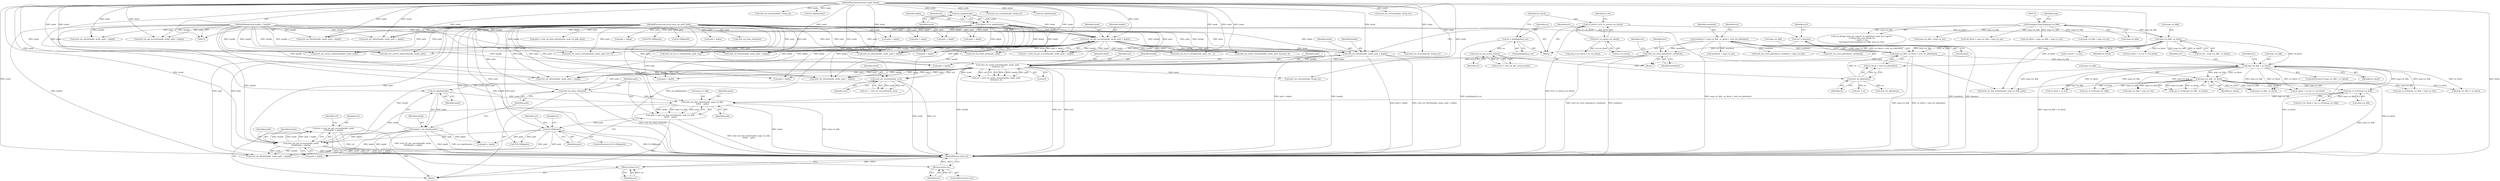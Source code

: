 digraph "1_linux_667eff35a1f56fa74ce98a0c7c29a40adc1ba4e3@integer" {
"1000550" [label="(Call,err = ext4_ext_get_access(handle, inode,\n\t\t\t\t\t\t\t\tpath + depth))"];
"1000552" [label="(Call,ext4_ext_get_access(handle, inode,\n\t\t\t\t\t\t\t\tpath + depth))"];
"1000459" [label="(Call,ext4_ext_insert_extent(handle, inode, path,\n\t\t\t\t\t\t\tex3, 0))"];
"1000430" [label="(Call,ext4_ext_dirty(handle, inode, path + depth))"];
"1000296" [label="(Call,ext4_ext_get_access(handle, inode, path + depth))"];
"1000132" [label="(MethodParameterIn,handle_t *handle)"];
"1000221" [label="(Call,ext_depth(inode))"];
"1000133" [label="(MethodParameterIn,struct inode *inode)"];
"1000135" [label="(MethodParameterIn,struct ext4_ext_path *path)"];
"1000219" [label="(Call,depth = ext_depth(inode))"];
"1000448" [label="(Call,ext4_ext_store_pblock(ex3, newblock))"];
"1000436" [label="(Call,ex3 = &newex)"];
"1000256" [label="(Call,newblock = map->m_lblk - ee_block + ext4_ext_pblock(ex))"];
"1000258" [label="(Call,map->m_lblk - ee_block + ext4_ext_pblock(ex))"];
"1000251" [label="(Call,map->m_lblk - ee_block)"];
"1000173" [label="(Call,(unsigned long long)map->m_lblk)"];
"1000237" [label="(Call,ee_block = le32_to_cpu(ex->ee_block))"];
"1000239" [label="(Call,le32_to_cpu(ex->ee_block))"];
"1000264" [label="(Call,ext4_ext_pblock(ex))"];
"1000245" [label="(Call,ext4_ext_get_actual_len(ex))"];
"1000230" [label="(Call,ex = path[depth].p_ext)"];
"1000527" [label="(Call,ext4_ext_find_extent(inode, map->m_lblk,\n\t\t\t\t\t\t\t    path))"];
"1000521" [label="(Call,ext_depth(inode))"];
"1000513" [label="(Call,ext4_ext_zeroout(inode, ex3))"];
"1000444" [label="(Call,cpu_to_le32(map->m_lblk))"];
"1000365" [label="(Call,map->m_lblk - ee_block)"];
"1000351" [label="(Call,map->m_lblk > ee_block)"];
"1000523" [label="(Call,ext4_ext_drop_refs(path))"];
"1000534" [label="(Call,IS_ERR(path))"];
"1000525" [label="(Call,path = ext4_ext_find_extent(inode, map->m_lblk,\n\t\t\t\t\t\t\t    path))"];
"1000519" [label="(Call,depth = ext_depth(inode))"];
"1000560" [label="(Return,return err;)"];
"1000570" [label="(Return,return err;)"];
"1000611" [label="(Call,ext4_ext_insert_extent(handle, inode, path, ex3, 0))"];
"1000538" [label="(Identifier,err)"];
"1000656" [label="(Call,path + depth)"];
"1000473" [label="(Call,ext4_ext_zeroout(inode, &orig_ex))"];
"1000222" [label="(Identifier,inode)"];
"1000691" [label="(Call,path = ext4_ext_find_extent(inode, map->m_lblk, path))"];
"1000461" [label="(Identifier,inode)"];
"1000240" [label="(Call,ex->ee_block)"];
"1000364" [label="(Call,cpu_to_le16(map->m_lblk - ee_block))"];
"1000544" [label="(Identifier,ex)"];
"1000266" [label="(Call,ex2 = ex)"];
"1000532" [label="(Identifier,path)"];
"1000262" [label="(Call,ee_block + ext4_ext_pblock(ex))"];
"1000693" [label="(Call,ext4_ext_find_extent(inode, map->m_lblk, path))"];
"1000219" [label="(Call,depth = ext_depth(inode))"];
"1000519" [label="(Call,depth = ext_depth(inode))"];
"1000285" [label="(Call,ext4_ext_pblock(ex))"];
"1000369" [label="(Identifier,ee_block)"];
"1000561" [label="(Identifier,err)"];
"1000813" [label="(Call,map->m_lblk - ee_block)"];
"1000535" [label="(Identifier,path)"];
"1000445" [label="(Call,map->m_lblk)"];
"1000257" [label="(Identifier,newblock)"];
"1000231" [label="(Identifier,ex)"];
"1000520" [label="(Identifier,depth)"];
"1000432" [label="(Identifier,inode)"];
"1000681" [label="(Call,ee_block + ee_len <= eof_block)"];
"1000133" [label="(MethodParameterIn,struct inode *inode)"];
"1000793" [label="(Call,path + depth)"];
"1000564" [label="(Call,ext4_ext_dirty(handle, inode, path + depth))"];
"1000440" [label="(Call,ex3->ee_block = cpu_to_le32(map->m_lblk))"];
"1000529" [label="(Call,map->m_lblk)"];
"1000865" [label="(Call,ext4_ext_correct_indexes(handle, inode, path))"];
"1000513" [label="(Call,ext4_ext_zeroout(inode, ex3))"];
"1000350" [label="(ControlStructure,if (map->m_lblk > ee_block))"];
"1000539" [label="(Call,PTR_ERR(path))"];
"1000560" [label="(Return,return err;)"];
"1000290" [label="(Call,ee_block + ee_len)"];
"1000256" [label="(Call,newblock = map->m_lblk - ee_block + ext4_ext_pblock(ex))"];
"1000407" [label="(Block,)"];
"1000592" [label="(Call,newblock + map->m_len)"];
"1000230" [label="(Call,ex = path[depth].p_ext)"];
"1000431" [label="(Identifier,handle)"];
"1000232" [label="(Call,path[depth].p_ext)"];
"1000514" [label="(Identifier,inode)"];
"1000521" [label="(Call,ext_depth(inode))"];
"1000352" [label="(Call,map->m_lblk)"];
"1000132" [label="(MethodParameterIn,handle_t *handle)"];
"1000559" [label="(Identifier,err)"];
"1000764" [label="(Call,ext4_ext_zeroout(inode, &orig_ex))"];
"1000667" [label="(Call,ext_depth(inode))"];
"1000355" [label="(Identifier,ee_block)"];
"1000905" [label="(Call,path + depth)"];
"1000258" [label="(Call,map->m_lblk - ee_block + ext4_ext_pblock(ex))"];
"1000448" [label="(Call,ext4_ext_store_pblock(ex3, newblock))"];
"1000582" [label="(Call,cpu_to_le32(map->m_lblk + map->m_len))"];
"1000457" [label="(Call,err = ext4_ext_insert_extent(handle, inode, path,\n\t\t\t\t\t\t\tex3, 0))"];
"1000269" [label="(Call,orig_ex.ee_block = ex->ee_block)"];
"1000534" [label="(Call,IS_ERR(path))"];
"1000239" [label="(Call,le32_to_cpu(ex->ee_block))"];
"1000590" [label="(Call,ext4_ext_store_pblock(ex3, newblock + map->m_len))"];
"1000526" [label="(Identifier,path)"];
"1000255" [label="(Identifier,ee_block)"];
"1000459" [label="(Call,ext4_ext_insert_extent(handle, inode, path,\n\t\t\t\t\t\t\tex3, 0))"];
"1000790" [label="(Call,ext4_ext_dirty(handle, inode, path + depth))"];
"1000450" [label="(Identifier,newblock)"];
"1000246" [label="(Identifier,ex)"];
"1000755" [label="(Call,map->m_lblk != ee_block)"];
"1000316" [label="(Call,ext4_ext_zeroout(inode, &orig_ex))"];
"1000289" [label="(Call,ee_block + ee_len <= eof_block)"];
"1000249" [label="(Call,ee_len - (map->m_lblk - ee_block))"];
"1000555" [label="(Call,path + depth)"];
"1000135" [label="(MethodParameterIn,struct ext4_ext_path *path)"];
"1000294" [label="(Call,err = ext4_ext_get_access(handle, inode, path + depth))"];
"1000528" [label="(Identifier,inode)"];
"1000570" [label="(Return,return err;)"];
"1000267" [label="(Identifier,ex2)"];
"1000366" [label="(Call,map->m_lblk)"];
"1000554" [label="(Identifier,inode)"];
"1000533" [label="(ControlStructure,if (IS_ERR(path)))"];
"1000342" [label="(Call,ext4_ext_dirty(handle, inode, path + depth))"];
"1000243" [label="(Call,ee_len = ext4_ext_get_actual_len(ex))"];
"1000453" [label="(Identifier,ex3)"];
"1000523" [label="(Call,ext4_ext_drop_refs(path))"];
"1000437" [label="(Identifier,ex3)"];
"1001001" [label="(Call,path + depth)"];
"1000832" [label="(Call,ext4_ext_store_pblock(ex2, newblock))"];
"1000463" [label="(Identifier,ex3)"];
"1000244" [label="(Identifier,ee_len)"];
"1000515" [label="(Identifier,ex3)"];
"1000430" [label="(Call,ext4_ext_dirty(handle, inode, path + depth))"];
"1000168" [label="(Call,ext_debug(\"ext4_ext_convert_to_initialized: inode %lu, logical\"\n \t\t\"block %llu, max_blocks %u\n\", inode->i_ino,\n\t\t(unsigned long long)map->m_lblk, map->m_len))"];
"1000238" [label="(Identifier,ee_block)"];
"1000583" [label="(Call,map->m_lblk + map->m_len)"];
"1000854" [label="(Call,ext4_ext_try_to_merge(inode, path, ex2 - 1))"];
"1000571" [label="(Identifier,err)"];
"1000444" [label="(Call,cpu_to_le32(map->m_lblk))"];
"1000912" [label="(Call,ext4_ext_insert_extent(handle, inode, path, &newex, 0))"];
"1000550" [label="(Call,err = ext4_ext_get_access(handle, inode,\n\t\t\t\t\t\t\t\tpath + depth))"];
"1000499" [label="(Call,ext4_ext_dirty(handle, inode, path + depth))"];
"1000627" [label="(Call,ext4_ext_zeroout(inode, &orig_ex))"];
"1000874" [label="(Call,ext_depth(inode))"];
"1000449" [label="(Identifier,ex3)"];
"1000705" [label="(Call,PTR_ERR(path))"];
"1000552" [label="(Call,ext4_ext_get_access(handle, inode,\n\t\t\t\t\t\t\t\tpath + depth))"];
"1000958" [label="(Call,path + depth)"];
"1000379" [label="(Identifier,ex1)"];
"1000251" [label="(Call,map->m_lblk - ee_block)"];
"1000298" [label="(Identifier,inode)"];
"1000700" [label="(Call,IS_ERR(path))"];
"1000522" [label="(Identifier,inode)"];
"1000299" [label="(Call,path + depth)"];
"1000511" [label="(Call,err =  ext4_ext_zeroout(inode, ex3))"];
"1000203" [label="(Call,map->m_lblk + map->m_len)"];
"1000210" [label="(Call,eof_block = map->m_lblk + map->m_len)"];
"1000264" [label="(Call,ext4_ext_pblock(ex))"];
"1001006" [label="(MethodReturn,static int)"];
"1000884" [label="(Call,ext4_ext_try_to_merge(inode, path, ex2))"];
"1000460" [label="(Identifier,handle)"];
"1000902" [label="(Call,ext4_ext_dirty(handle, inode, path + depth))"];
"1000968" [label="(Call,ext4_ext_show_leaf(inode, path))"];
"1000525" [label="(Call,path = ext4_ext_find_extent(inode, map->m_lblk,\n\t\t\t\t\t\t\t    path))"];
"1000551" [label="(Identifier,err)"];
"1000201" [label="(Call,eof_block < map->m_lblk + map->m_len)"];
"1000365" [label="(Call,map->m_lblk - ee_block)"];
"1000296" [label="(Call,ext4_ext_get_access(handle, inode, path + depth))"];
"1000265" [label="(Identifier,ex)"];
"1000220" [label="(Identifier,depth)"];
"1000518" [label="(Block,)"];
"1000433" [label="(Call,path + depth)"];
"1000464" [label="(Literal,0)"];
"1000245" [label="(Call,ext4_ext_get_actual_len(ex))"];
"1000442" [label="(Identifier,ex3)"];
"1000358" [label="(Identifier,ex1)"];
"1000136" [label="(Block,)"];
"1000438" [label="(Call,&newex)"];
"1000682" [label="(Call,ee_block + ee_len)"];
"1000955" [label="(Call,ext4_ext_dirty(handle, inode, path + depth))"];
"1000252" [label="(Call,map->m_lblk)"];
"1000998" [label="(Call,ext4_ext_dirty(handle, inode, path + depth))"];
"1000212" [label="(Call,map->m_lblk + map->m_len)"];
"1000345" [label="(Call,path + depth)"];
"1000524" [label="(Identifier,path)"];
"1000553" [label="(Identifier,handle)"];
"1000221" [label="(Call,ext_depth(inode))"];
"1000237" [label="(Call,ee_block = le32_to_cpu(ex->ee_block))"];
"1000732" [label="(Call,ext4_ext_get_access(handle, inode, path + depth))"];
"1000462" [label="(Identifier,path)"];
"1000558" [label="(ControlStructure,if (err))"];
"1000929" [label="(Call,ext4_ext_zeroout(inode, &orig_ex))"];
"1000502" [label="(Call,path + depth)"];
"1000351" [label="(Call,map->m_lblk > ee_block)"];
"1000259" [label="(Call,map->m_lblk)"];
"1000173" [label="(Call,(unsigned long long)map->m_lblk)"];
"1000735" [label="(Call,path + depth)"];
"1000689" [label="(Call,ext4_ext_drop_refs(path))"];
"1000527" [label="(Call,ext4_ext_find_extent(inode, map->m_lblk,\n\t\t\t\t\t\t\t    path))"];
"1000224" [label="(Identifier,eh)"];
"1000893" [label="(Call,ext4_ext_correct_indexes(handle, inode, path))"];
"1000653" [label="(Call,ext4_ext_dirty(handle, inode, path + depth))"];
"1000297" [label="(Identifier,handle)"];
"1000436" [label="(Call,ex3 = &newex)"];
"1000179" [label="(Identifier,map)"];
"1000828" [label="(Call,cpu_to_le32(map->m_lblk))"];
"1000175" [label="(Call,map->m_lblk)"];
"1000567" [label="(Call,path + depth)"];
"1000550" -> "1000518"  [label="AST: "];
"1000550" -> "1000552"  [label="CFG: "];
"1000551" -> "1000550"  [label="AST: "];
"1000552" -> "1000550"  [label="AST: "];
"1000559" -> "1000550"  [label="CFG: "];
"1000550" -> "1001006"  [label="DDG: err"];
"1000550" -> "1001006"  [label="DDG: ext4_ext_get_access(handle, inode,\n\t\t\t\t\t\t\t\tpath + depth)"];
"1000552" -> "1000550"  [label="DDG: handle"];
"1000552" -> "1000550"  [label="DDG: inode"];
"1000552" -> "1000550"  [label="DDG: path + depth"];
"1000550" -> "1000560"  [label="DDG: err"];
"1000550" -> "1000570"  [label="DDG: err"];
"1000552" -> "1000555"  [label="CFG: "];
"1000553" -> "1000552"  [label="AST: "];
"1000554" -> "1000552"  [label="AST: "];
"1000555" -> "1000552"  [label="AST: "];
"1000552" -> "1001006"  [label="DDG: handle"];
"1000552" -> "1001006"  [label="DDG: inode"];
"1000552" -> "1001006"  [label="DDG: path + depth"];
"1000459" -> "1000552"  [label="DDG: handle"];
"1000132" -> "1000552"  [label="DDG: handle"];
"1000527" -> "1000552"  [label="DDG: inode"];
"1000133" -> "1000552"  [label="DDG: inode"];
"1000534" -> "1000552"  [label="DDG: path"];
"1000135" -> "1000552"  [label="DDG: path"];
"1000519" -> "1000552"  [label="DDG: depth"];
"1000552" -> "1000564"  [label="DDG: handle"];
"1000552" -> "1000564"  [label="DDG: inode"];
"1000459" -> "1000457"  [label="AST: "];
"1000459" -> "1000464"  [label="CFG: "];
"1000460" -> "1000459"  [label="AST: "];
"1000461" -> "1000459"  [label="AST: "];
"1000462" -> "1000459"  [label="AST: "];
"1000463" -> "1000459"  [label="AST: "];
"1000464" -> "1000459"  [label="AST: "];
"1000457" -> "1000459"  [label="CFG: "];
"1000459" -> "1001006"  [label="DDG: handle"];
"1000459" -> "1001006"  [label="DDG: ex3"];
"1000459" -> "1001006"  [label="DDG: path"];
"1000459" -> "1000457"  [label="DDG: 0"];
"1000459" -> "1000457"  [label="DDG: handle"];
"1000459" -> "1000457"  [label="DDG: path"];
"1000459" -> "1000457"  [label="DDG: inode"];
"1000459" -> "1000457"  [label="DDG: ex3"];
"1000430" -> "1000459"  [label="DDG: handle"];
"1000430" -> "1000459"  [label="DDG: inode"];
"1000132" -> "1000459"  [label="DDG: handle"];
"1000133" -> "1000459"  [label="DDG: inode"];
"1000135" -> "1000459"  [label="DDG: path"];
"1000448" -> "1000459"  [label="DDG: ex3"];
"1000459" -> "1000473"  [label="DDG: inode"];
"1000459" -> "1000499"  [label="DDG: handle"];
"1000459" -> "1000499"  [label="DDG: path"];
"1000459" -> "1000502"  [label="DDG: path"];
"1000459" -> "1000513"  [label="DDG: inode"];
"1000459" -> "1000513"  [label="DDG: ex3"];
"1000459" -> "1000523"  [label="DDG: path"];
"1000459" -> "1000998"  [label="DDG: handle"];
"1000459" -> "1000998"  [label="DDG: inode"];
"1000459" -> "1000998"  [label="DDG: path"];
"1000459" -> "1001001"  [label="DDG: path"];
"1000430" -> "1000407"  [label="AST: "];
"1000430" -> "1000433"  [label="CFG: "];
"1000431" -> "1000430"  [label="AST: "];
"1000432" -> "1000430"  [label="AST: "];
"1000433" -> "1000430"  [label="AST: "];
"1000437" -> "1000430"  [label="CFG: "];
"1000430" -> "1001006"  [label="DDG: path + depth"];
"1000430" -> "1001006"  [label="DDG: ext4_ext_dirty(handle, inode, path + depth)"];
"1000296" -> "1000430"  [label="DDG: handle"];
"1000296" -> "1000430"  [label="DDG: inode"];
"1000132" -> "1000430"  [label="DDG: handle"];
"1000133" -> "1000430"  [label="DDG: inode"];
"1000135" -> "1000430"  [label="DDG: path"];
"1000219" -> "1000430"  [label="DDG: depth"];
"1000296" -> "1000294"  [label="AST: "];
"1000296" -> "1000299"  [label="CFG: "];
"1000297" -> "1000296"  [label="AST: "];
"1000298" -> "1000296"  [label="AST: "];
"1000299" -> "1000296"  [label="AST: "];
"1000294" -> "1000296"  [label="CFG: "];
"1000296" -> "1001006"  [label="DDG: path + depth"];
"1000296" -> "1001006"  [label="DDG: handle"];
"1000296" -> "1000294"  [label="DDG: handle"];
"1000296" -> "1000294"  [label="DDG: inode"];
"1000296" -> "1000294"  [label="DDG: path + depth"];
"1000132" -> "1000296"  [label="DDG: handle"];
"1000221" -> "1000296"  [label="DDG: inode"];
"1000133" -> "1000296"  [label="DDG: inode"];
"1000135" -> "1000296"  [label="DDG: path"];
"1000219" -> "1000296"  [label="DDG: depth"];
"1000296" -> "1000316"  [label="DDG: inode"];
"1000296" -> "1000342"  [label="DDG: handle"];
"1000296" -> "1000611"  [label="DDG: handle"];
"1000296" -> "1000611"  [label="DDG: inode"];
"1000296" -> "1000854"  [label="DDG: inode"];
"1000296" -> "1000865"  [label="DDG: handle"];
"1000296" -> "1000884"  [label="DDG: inode"];
"1000296" -> "1000893"  [label="DDG: handle"];
"1000296" -> "1000902"  [label="DDG: handle"];
"1000296" -> "1000902"  [label="DDG: inode"];
"1000296" -> "1000912"  [label="DDG: handle"];
"1000296" -> "1000912"  [label="DDG: inode"];
"1000296" -> "1000968"  [label="DDG: inode"];
"1000296" -> "1000998"  [label="DDG: handle"];
"1000132" -> "1000131"  [label="AST: "];
"1000132" -> "1001006"  [label="DDG: handle"];
"1000132" -> "1000342"  [label="DDG: handle"];
"1000132" -> "1000499"  [label="DDG: handle"];
"1000132" -> "1000564"  [label="DDG: handle"];
"1000132" -> "1000611"  [label="DDG: handle"];
"1000132" -> "1000653"  [label="DDG: handle"];
"1000132" -> "1000732"  [label="DDG: handle"];
"1000132" -> "1000790"  [label="DDG: handle"];
"1000132" -> "1000865"  [label="DDG: handle"];
"1000132" -> "1000893"  [label="DDG: handle"];
"1000132" -> "1000902"  [label="DDG: handle"];
"1000132" -> "1000912"  [label="DDG: handle"];
"1000132" -> "1000955"  [label="DDG: handle"];
"1000132" -> "1000998"  [label="DDG: handle"];
"1000221" -> "1000219"  [label="AST: "];
"1000221" -> "1000222"  [label="CFG: "];
"1000222" -> "1000221"  [label="AST: "];
"1000219" -> "1000221"  [label="CFG: "];
"1000221" -> "1000219"  [label="DDG: inode"];
"1000133" -> "1000221"  [label="DDG: inode"];
"1000133" -> "1000131"  [label="AST: "];
"1000133" -> "1001006"  [label="DDG: inode"];
"1000133" -> "1000316"  [label="DDG: inode"];
"1000133" -> "1000342"  [label="DDG: inode"];
"1000133" -> "1000473"  [label="DDG: inode"];
"1000133" -> "1000499"  [label="DDG: inode"];
"1000133" -> "1000513"  [label="DDG: inode"];
"1000133" -> "1000521"  [label="DDG: inode"];
"1000133" -> "1000527"  [label="DDG: inode"];
"1000133" -> "1000564"  [label="DDG: inode"];
"1000133" -> "1000611"  [label="DDG: inode"];
"1000133" -> "1000627"  [label="DDG: inode"];
"1000133" -> "1000653"  [label="DDG: inode"];
"1000133" -> "1000667"  [label="DDG: inode"];
"1000133" -> "1000693"  [label="DDG: inode"];
"1000133" -> "1000732"  [label="DDG: inode"];
"1000133" -> "1000764"  [label="DDG: inode"];
"1000133" -> "1000790"  [label="DDG: inode"];
"1000133" -> "1000854"  [label="DDG: inode"];
"1000133" -> "1000865"  [label="DDG: inode"];
"1000133" -> "1000874"  [label="DDG: inode"];
"1000133" -> "1000884"  [label="DDG: inode"];
"1000133" -> "1000893"  [label="DDG: inode"];
"1000133" -> "1000902"  [label="DDG: inode"];
"1000133" -> "1000912"  [label="DDG: inode"];
"1000133" -> "1000929"  [label="DDG: inode"];
"1000133" -> "1000955"  [label="DDG: inode"];
"1000133" -> "1000968"  [label="DDG: inode"];
"1000133" -> "1000998"  [label="DDG: inode"];
"1000135" -> "1000131"  [label="AST: "];
"1000135" -> "1001006"  [label="DDG: path"];
"1000135" -> "1000299"  [label="DDG: path"];
"1000135" -> "1000342"  [label="DDG: path"];
"1000135" -> "1000345"  [label="DDG: path"];
"1000135" -> "1000433"  [label="DDG: path"];
"1000135" -> "1000499"  [label="DDG: path"];
"1000135" -> "1000502"  [label="DDG: path"];
"1000135" -> "1000523"  [label="DDG: path"];
"1000135" -> "1000525"  [label="DDG: path"];
"1000135" -> "1000527"  [label="DDG: path"];
"1000135" -> "1000534"  [label="DDG: path"];
"1000135" -> "1000539"  [label="DDG: path"];
"1000135" -> "1000555"  [label="DDG: path"];
"1000135" -> "1000564"  [label="DDG: path"];
"1000135" -> "1000567"  [label="DDG: path"];
"1000135" -> "1000611"  [label="DDG: path"];
"1000135" -> "1000653"  [label="DDG: path"];
"1000135" -> "1000656"  [label="DDG: path"];
"1000135" -> "1000689"  [label="DDG: path"];
"1000135" -> "1000691"  [label="DDG: path"];
"1000135" -> "1000693"  [label="DDG: path"];
"1000135" -> "1000700"  [label="DDG: path"];
"1000135" -> "1000705"  [label="DDG: path"];
"1000135" -> "1000732"  [label="DDG: path"];
"1000135" -> "1000735"  [label="DDG: path"];
"1000135" -> "1000790"  [label="DDG: path"];
"1000135" -> "1000793"  [label="DDG: path"];
"1000135" -> "1000854"  [label="DDG: path"];
"1000135" -> "1000865"  [label="DDG: path"];
"1000135" -> "1000884"  [label="DDG: path"];
"1000135" -> "1000893"  [label="DDG: path"];
"1000135" -> "1000902"  [label="DDG: path"];
"1000135" -> "1000905"  [label="DDG: path"];
"1000135" -> "1000912"  [label="DDG: path"];
"1000135" -> "1000955"  [label="DDG: path"];
"1000135" -> "1000958"  [label="DDG: path"];
"1000135" -> "1000968"  [label="DDG: path"];
"1000135" -> "1000998"  [label="DDG: path"];
"1000135" -> "1001001"  [label="DDG: path"];
"1000219" -> "1000136"  [label="AST: "];
"1000220" -> "1000219"  [label="AST: "];
"1000224" -> "1000219"  [label="CFG: "];
"1000219" -> "1001006"  [label="DDG: ext_depth(inode)"];
"1000219" -> "1000299"  [label="DDG: depth"];
"1000219" -> "1000342"  [label="DDG: depth"];
"1000219" -> "1000345"  [label="DDG: depth"];
"1000219" -> "1000433"  [label="DDG: depth"];
"1000219" -> "1000499"  [label="DDG: depth"];
"1000219" -> "1000502"  [label="DDG: depth"];
"1000219" -> "1000653"  [label="DDG: depth"];
"1000219" -> "1000656"  [label="DDG: depth"];
"1000219" -> "1000902"  [label="DDG: depth"];
"1000219" -> "1000905"  [label="DDG: depth"];
"1000219" -> "1000955"  [label="DDG: depth"];
"1000219" -> "1000958"  [label="DDG: depth"];
"1000219" -> "1000998"  [label="DDG: depth"];
"1000219" -> "1001001"  [label="DDG: depth"];
"1000448" -> "1000407"  [label="AST: "];
"1000448" -> "1000450"  [label="CFG: "];
"1000449" -> "1000448"  [label="AST: "];
"1000450" -> "1000448"  [label="AST: "];
"1000453" -> "1000448"  [label="CFG: "];
"1000448" -> "1001006"  [label="DDG: newblock"];
"1000448" -> "1001006"  [label="DDG: ext4_ext_store_pblock(ex3, newblock)"];
"1000436" -> "1000448"  [label="DDG: ex3"];
"1000256" -> "1000448"  [label="DDG: newblock"];
"1000436" -> "1000407"  [label="AST: "];
"1000436" -> "1000438"  [label="CFG: "];
"1000437" -> "1000436"  [label="AST: "];
"1000438" -> "1000436"  [label="AST: "];
"1000442" -> "1000436"  [label="CFG: "];
"1000436" -> "1001006"  [label="DDG: &newex"];
"1000256" -> "1000136"  [label="AST: "];
"1000256" -> "1000258"  [label="CFG: "];
"1000257" -> "1000256"  [label="AST: "];
"1000258" -> "1000256"  [label="AST: "];
"1000267" -> "1000256"  [label="CFG: "];
"1000256" -> "1001006"  [label="DDG: map->m_lblk - ee_block + ext4_ext_pblock(ex)"];
"1000256" -> "1001006"  [label="DDG: newblock"];
"1000258" -> "1000256"  [label="DDG: map->m_lblk"];
"1000258" -> "1000256"  [label="DDG: ee_block + ext4_ext_pblock(ex)"];
"1000256" -> "1000590"  [label="DDG: newblock"];
"1000256" -> "1000592"  [label="DDG: newblock"];
"1000256" -> "1000832"  [label="DDG: newblock"];
"1000258" -> "1000262"  [label="CFG: "];
"1000259" -> "1000258"  [label="AST: "];
"1000262" -> "1000258"  [label="AST: "];
"1000258" -> "1001006"  [label="DDG: map->m_lblk"];
"1000258" -> "1001006"  [label="DDG: ee_block + ext4_ext_pblock(ex)"];
"1000251" -> "1000258"  [label="DDG: map->m_lblk"];
"1000251" -> "1000258"  [label="DDG: ee_block"];
"1000264" -> "1000258"  [label="DDG: ex"];
"1000258" -> "1000351"  [label="DDG: map->m_lblk"];
"1000251" -> "1000249"  [label="AST: "];
"1000251" -> "1000255"  [label="CFG: "];
"1000252" -> "1000251"  [label="AST: "];
"1000255" -> "1000251"  [label="AST: "];
"1000249" -> "1000251"  [label="CFG: "];
"1000251" -> "1000249"  [label="DDG: map->m_lblk"];
"1000251" -> "1000249"  [label="DDG: ee_block"];
"1000173" -> "1000251"  [label="DDG: map->m_lblk"];
"1000237" -> "1000251"  [label="DDG: ee_block"];
"1000251" -> "1000262"  [label="DDG: ee_block"];
"1000251" -> "1000289"  [label="DDG: ee_block"];
"1000251" -> "1000290"  [label="DDG: ee_block"];
"1000251" -> "1000351"  [label="DDG: ee_block"];
"1000173" -> "1000168"  [label="AST: "];
"1000173" -> "1000175"  [label="CFG: "];
"1000174" -> "1000173"  [label="AST: "];
"1000175" -> "1000173"  [label="AST: "];
"1000179" -> "1000173"  [label="CFG: "];
"1000173" -> "1000168"  [label="DDG: map->m_lblk"];
"1000173" -> "1000201"  [label="DDG: map->m_lblk"];
"1000173" -> "1000203"  [label="DDG: map->m_lblk"];
"1000173" -> "1000210"  [label="DDG: map->m_lblk"];
"1000173" -> "1000212"  [label="DDG: map->m_lblk"];
"1000237" -> "1000136"  [label="AST: "];
"1000237" -> "1000239"  [label="CFG: "];
"1000238" -> "1000237"  [label="AST: "];
"1000239" -> "1000237"  [label="AST: "];
"1000244" -> "1000237"  [label="CFG: "];
"1000237" -> "1001006"  [label="DDG: le32_to_cpu(ex->ee_block)"];
"1000239" -> "1000237"  [label="DDG: ex->ee_block"];
"1000239" -> "1000240"  [label="CFG: "];
"1000240" -> "1000239"  [label="AST: "];
"1000239" -> "1000269"  [label="DDG: ex->ee_block"];
"1000264" -> "1000262"  [label="AST: "];
"1000264" -> "1000265"  [label="CFG: "];
"1000265" -> "1000264"  [label="AST: "];
"1000262" -> "1000264"  [label="CFG: "];
"1000264" -> "1000262"  [label="DDG: ex"];
"1000245" -> "1000264"  [label="DDG: ex"];
"1000264" -> "1000266"  [label="DDG: ex"];
"1000264" -> "1000285"  [label="DDG: ex"];
"1000245" -> "1000243"  [label="AST: "];
"1000245" -> "1000246"  [label="CFG: "];
"1000246" -> "1000245"  [label="AST: "];
"1000243" -> "1000245"  [label="CFG: "];
"1000245" -> "1000243"  [label="DDG: ex"];
"1000230" -> "1000245"  [label="DDG: ex"];
"1000230" -> "1000136"  [label="AST: "];
"1000230" -> "1000232"  [label="CFG: "];
"1000231" -> "1000230"  [label="AST: "];
"1000232" -> "1000230"  [label="AST: "];
"1000238" -> "1000230"  [label="CFG: "];
"1000230" -> "1001006"  [label="DDG: path[depth].p_ext"];
"1000527" -> "1000525"  [label="AST: "];
"1000527" -> "1000532"  [label="CFG: "];
"1000528" -> "1000527"  [label="AST: "];
"1000529" -> "1000527"  [label="AST: "];
"1000532" -> "1000527"  [label="AST: "];
"1000525" -> "1000527"  [label="CFG: "];
"1000527" -> "1001006"  [label="DDG: inode"];
"1000527" -> "1001006"  [label="DDG: map->m_lblk"];
"1000527" -> "1000525"  [label="DDG: inode"];
"1000527" -> "1000525"  [label="DDG: map->m_lblk"];
"1000527" -> "1000525"  [label="DDG: path"];
"1000521" -> "1000527"  [label="DDG: inode"];
"1000444" -> "1000527"  [label="DDG: map->m_lblk"];
"1000523" -> "1000527"  [label="DDG: path"];
"1000521" -> "1000519"  [label="AST: "];
"1000521" -> "1000522"  [label="CFG: "];
"1000522" -> "1000521"  [label="AST: "];
"1000519" -> "1000521"  [label="CFG: "];
"1000521" -> "1000519"  [label="DDG: inode"];
"1000513" -> "1000521"  [label="DDG: inode"];
"1000513" -> "1000511"  [label="AST: "];
"1000513" -> "1000515"  [label="CFG: "];
"1000514" -> "1000513"  [label="AST: "];
"1000515" -> "1000513"  [label="AST: "];
"1000511" -> "1000513"  [label="CFG: "];
"1000513" -> "1001006"  [label="DDG: inode"];
"1000513" -> "1001006"  [label="DDG: ex3"];
"1000513" -> "1000511"  [label="DDG: inode"];
"1000513" -> "1000511"  [label="DDG: ex3"];
"1000444" -> "1000440"  [label="AST: "];
"1000444" -> "1000445"  [label="CFG: "];
"1000445" -> "1000444"  [label="AST: "];
"1000440" -> "1000444"  [label="CFG: "];
"1000444" -> "1001006"  [label="DDG: map->m_lblk"];
"1000444" -> "1000440"  [label="DDG: map->m_lblk"];
"1000365" -> "1000444"  [label="DDG: map->m_lblk"];
"1000351" -> "1000444"  [label="DDG: map->m_lblk"];
"1000365" -> "1000364"  [label="AST: "];
"1000365" -> "1000369"  [label="CFG: "];
"1000366" -> "1000365"  [label="AST: "];
"1000369" -> "1000365"  [label="AST: "];
"1000364" -> "1000365"  [label="CFG: "];
"1000365" -> "1001006"  [label="DDG: ee_block"];
"1000365" -> "1000364"  [label="DDG: map->m_lblk"];
"1000365" -> "1000364"  [label="DDG: ee_block"];
"1000351" -> "1000365"  [label="DDG: map->m_lblk"];
"1000351" -> "1000365"  [label="DDG: ee_block"];
"1000365" -> "1000582"  [label="DDG: map->m_lblk"];
"1000365" -> "1000583"  [label="DDG: map->m_lblk"];
"1000365" -> "1000681"  [label="DDG: ee_block"];
"1000365" -> "1000682"  [label="DDG: ee_block"];
"1000365" -> "1000693"  [label="DDG: map->m_lblk"];
"1000365" -> "1000755"  [label="DDG: ee_block"];
"1000365" -> "1000813"  [label="DDG: map->m_lblk"];
"1000365" -> "1000813"  [label="DDG: ee_block"];
"1000365" -> "1000828"  [label="DDG: map->m_lblk"];
"1000351" -> "1000350"  [label="AST: "];
"1000351" -> "1000355"  [label="CFG: "];
"1000352" -> "1000351"  [label="AST: "];
"1000355" -> "1000351"  [label="AST: "];
"1000358" -> "1000351"  [label="CFG: "];
"1000379" -> "1000351"  [label="CFG: "];
"1000351" -> "1001006"  [label="DDG: map->m_lblk > ee_block"];
"1000351" -> "1001006"  [label="DDG: ee_block"];
"1000351" -> "1000582"  [label="DDG: map->m_lblk"];
"1000351" -> "1000583"  [label="DDG: map->m_lblk"];
"1000351" -> "1000681"  [label="DDG: ee_block"];
"1000351" -> "1000682"  [label="DDG: ee_block"];
"1000351" -> "1000693"  [label="DDG: map->m_lblk"];
"1000351" -> "1000755"  [label="DDG: ee_block"];
"1000351" -> "1000813"  [label="DDG: map->m_lblk"];
"1000351" -> "1000813"  [label="DDG: ee_block"];
"1000351" -> "1000828"  [label="DDG: map->m_lblk"];
"1000523" -> "1000518"  [label="AST: "];
"1000523" -> "1000524"  [label="CFG: "];
"1000524" -> "1000523"  [label="AST: "];
"1000526" -> "1000523"  [label="CFG: "];
"1000523" -> "1001006"  [label="DDG: ext4_ext_drop_refs(path)"];
"1000534" -> "1000533"  [label="AST: "];
"1000534" -> "1000535"  [label="CFG: "];
"1000535" -> "1000534"  [label="AST: "];
"1000538" -> "1000534"  [label="CFG: "];
"1000544" -> "1000534"  [label="CFG: "];
"1000534" -> "1001006"  [label="DDG: IS_ERR(path)"];
"1000525" -> "1000534"  [label="DDG: path"];
"1000534" -> "1000539"  [label="DDG: path"];
"1000534" -> "1000555"  [label="DDG: path"];
"1000534" -> "1000564"  [label="DDG: path"];
"1000534" -> "1000567"  [label="DDG: path"];
"1000525" -> "1000518"  [label="AST: "];
"1000526" -> "1000525"  [label="AST: "];
"1000535" -> "1000525"  [label="CFG: "];
"1000525" -> "1001006"  [label="DDG: ext4_ext_find_extent(inode, map->m_lblk,\n\t\t\t\t\t\t\t    path)"];
"1000519" -> "1000518"  [label="AST: "];
"1000520" -> "1000519"  [label="AST: "];
"1000524" -> "1000519"  [label="CFG: "];
"1000519" -> "1001006"  [label="DDG: depth"];
"1000519" -> "1001006"  [label="DDG: ext_depth(inode)"];
"1000519" -> "1000555"  [label="DDG: depth"];
"1000519" -> "1000564"  [label="DDG: depth"];
"1000519" -> "1000567"  [label="DDG: depth"];
"1000560" -> "1000558"  [label="AST: "];
"1000560" -> "1000561"  [label="CFG: "];
"1000561" -> "1000560"  [label="AST: "];
"1001006" -> "1000560"  [label="CFG: "];
"1000560" -> "1001006"  [label="DDG: <RET>"];
"1000561" -> "1000560"  [label="DDG: err"];
"1000570" -> "1000518"  [label="AST: "];
"1000570" -> "1000571"  [label="CFG: "];
"1000571" -> "1000570"  [label="AST: "];
"1001006" -> "1000570"  [label="CFG: "];
"1000570" -> "1001006"  [label="DDG: <RET>"];
"1000571" -> "1000570"  [label="DDG: err"];
}
